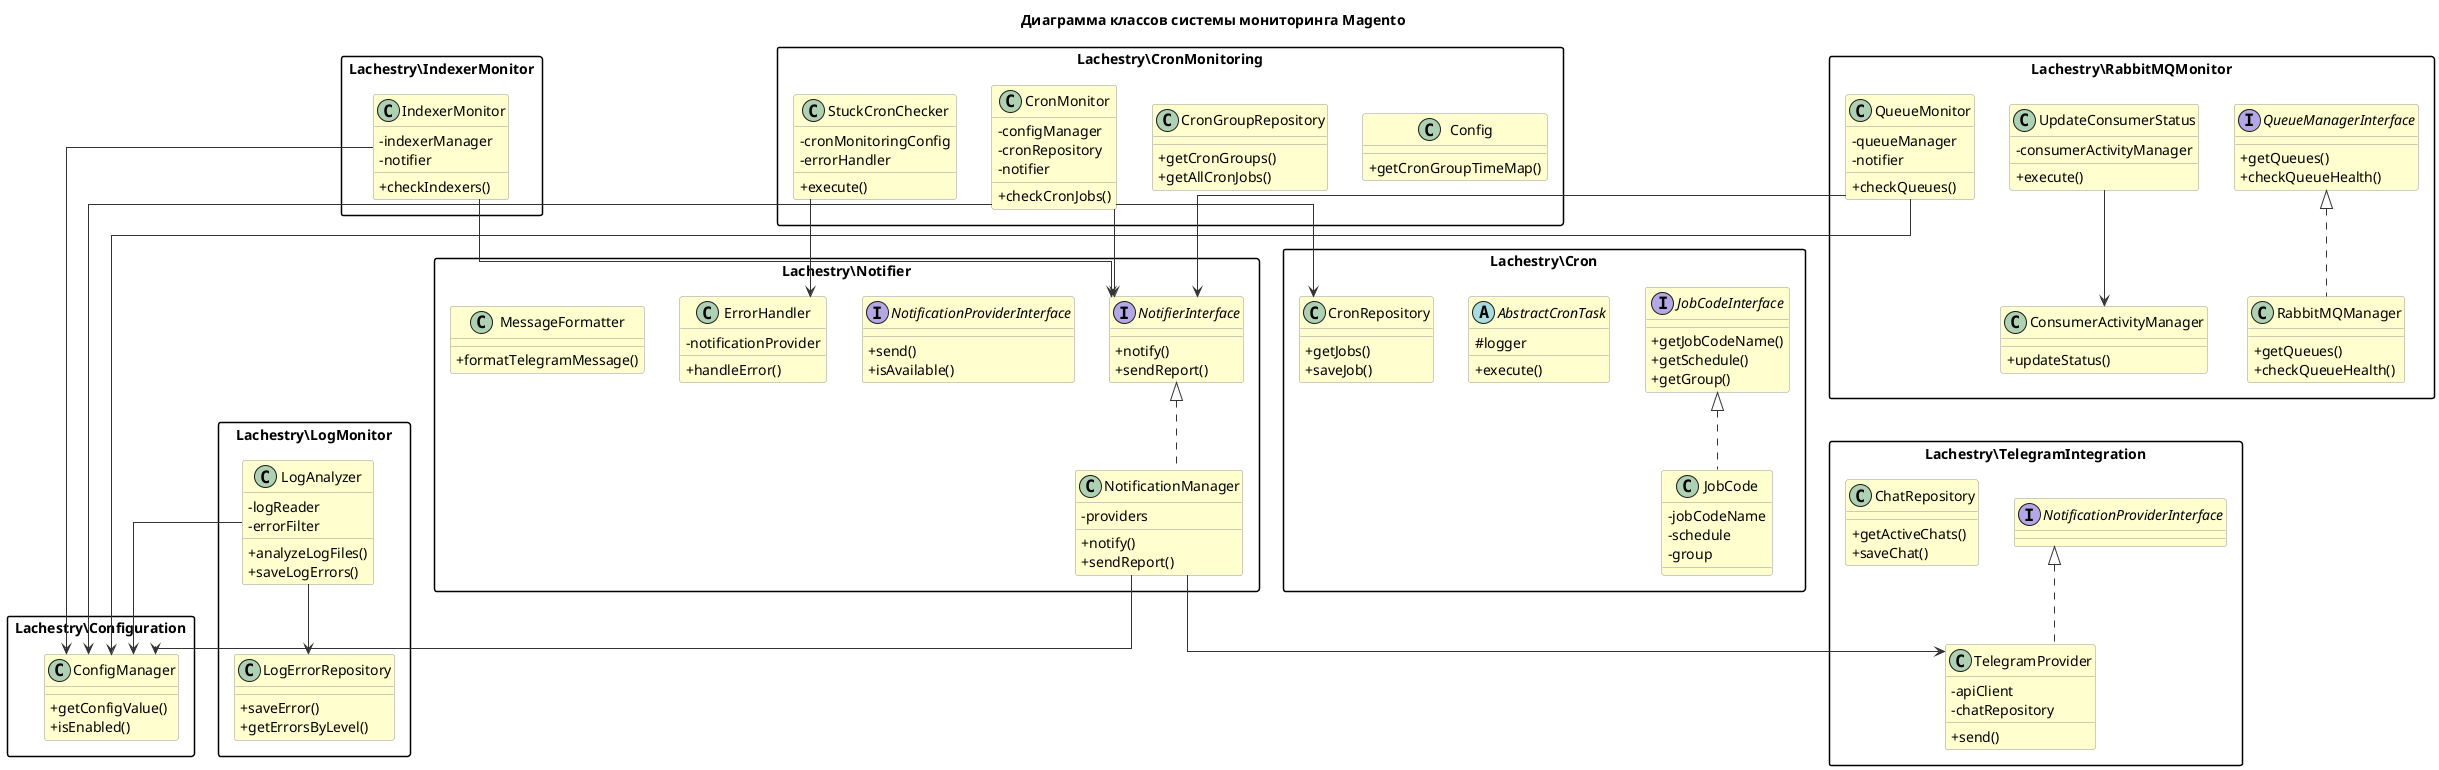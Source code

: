 @startuml
skinparam classAttributeIconSize 0
skinparam linetype ortho
skinparam packageStyle rectangle
skinparam class {
  BackgroundColor #FEFECE
  BorderColor #999999
  ArrowColor #333333
}

title Диаграмма классов системы мониторинга Magento

namespace Lachestry\Configuration {
    class ConfigManager {
        +getConfigValue()
        +isEnabled()
    }
}

namespace Lachestry\Cron {
    interface JobCodeInterface {
        +getJobCodeName()
        +getSchedule()
        +getGroup()
    }
    
    class JobCode implements JobCodeInterface {
        -jobCodeName
        -schedule
        -group
    }
    
    abstract class AbstractCronTask {
        #logger
        +execute()
    }
    
    class CronRepository {
        +getJobs()
        +saveJob()
    }
}

namespace Lachestry\CronMonitoring {
    class Config {
        +getCronGroupTimeMap()
    }
    
    class CronGroupRepository {
        +getCronGroups()
        +getAllCronJobs()
    }
    
    class CronMonitor {
        -configManager
        -cronRepository
        -notifier
        +checkCronJobs()
    }
    
    class StuckCronChecker {
        -cronMonitoringConfig
        -errorHandler
        +execute()
    }
}

namespace Lachestry\RabbitMQMonitor {
    interface QueueManagerInterface {
        +getQueues()
        +checkQueueHealth()
    }
    
    class RabbitMQManager implements QueueManagerInterface {
        +getQueues()
        +checkQueueHealth()
    }
    
    class QueueMonitor {
        -queueManager
        -notifier
        +checkQueues()
    }
    
    class ConsumerActivityManager {
        +updateStatus()
    }
    
    class UpdateConsumerStatus {
        -consumerActivityManager
        +execute()
    }
}

namespace Lachestry\IndexerMonitor {
    class IndexerMonitor {
        -indexerManager
        -notifier
        +checkIndexers()
    }
}

namespace Lachestry\LogMonitor {
    class LogAnalyzer {
        -logReader
        -errorFilter
        +analyzeLogFiles()
        +saveLogErrors()
    }
    
    class LogErrorRepository {
        +saveError()
        +getErrorsByLevel()
    }
}

namespace Lachestry\Notifier {
    interface NotifierInterface {
        +notify()
        +sendReport()
    }
    
    class NotificationManager implements NotifierInterface {
        -providers
        +notify()
        +sendReport()
    }
    
    interface NotificationProviderInterface {
        +send()
        +isAvailable()
    }
    
    class ErrorHandler {
        -notificationProvider
        +handleError()
    }
    
    class MessageFormatter {
        +formatTelegramMessage()
    }
}

namespace Lachestry\TelegramIntegration {
    class TelegramProvider implements NotificationProviderInterface {
        -apiClient
        -chatRepository
        +send()
    }
    
    class ChatRepository {
        +getActiveChats()
        +saveChat()
    }
}

' Основные связи
Lachestry\CronMonitoring.CronMonitor --> Lachestry\Notifier.NotifierInterface
Lachestry\CronMonitoring.StuckCronChecker --> Lachestry\Notifier.ErrorHandler
Lachestry\RabbitMQMonitor.QueueMonitor --> Lachestry\Notifier.NotifierInterface
Lachestry\IndexerMonitor.IndexerMonitor --> Lachestry\Notifier.NotifierInterface
Lachestry\Notifier.NotificationManager --> Lachestry\TelegramIntegration.TelegramProvider
Lachestry\LogMonitor.LogAnalyzer --> Lachestry\LogMonitor.LogErrorRepository

' Связь с конфигурацией
Lachestry\CronMonitoring.CronMonitor --> Lachestry\Configuration.ConfigManager
Lachestry\RabbitMQMonitor.QueueMonitor --> Lachestry\Configuration.ConfigManager
Lachestry\IndexerMonitor.IndexerMonitor --> Lachestry\Configuration.ConfigManager
Lachestry\LogMonitor.LogAnalyzer --> Lachestry\Configuration.ConfigManager
Lachestry\Notifier.NotificationManager --> Lachestry\Configuration.ConfigManager

' Дополнительные связи
Lachestry\CronMonitoring.CronMonitor --> Lachestry\Cron.CronRepository
Lachestry\RabbitMQMonitor.UpdateConsumerStatus --> Lachestry\RabbitMQMonitor.ConsumerActivityManager

@enduml 